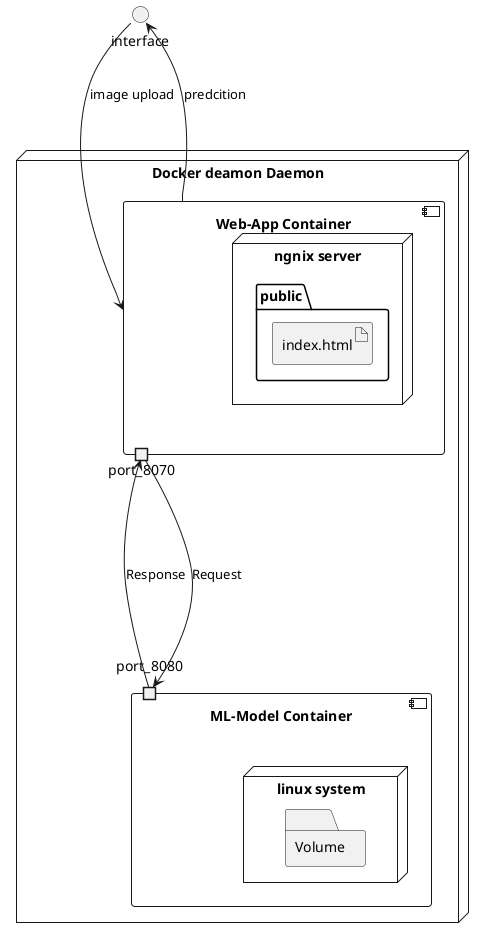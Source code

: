 @startuml

Interface interface  
node "Docker deamon Daemon" {
  

  component "ML-Model Container" as ML {
    portin port_8080 as p1
    
    node "linux system"{
        folder "Volume" as vol
    }
        
    }
    component "Web-App Container" as APP{
        portout port_8070 as p2
        node "ngnix server"{
            folder "public" {
                artifact index.html
            }
        }
    }
}

p1 ----> p2 : Response
p2 ----> p1 : Request
interface ---> APP : image upload 
APP ---> interface : predcition

@enduml